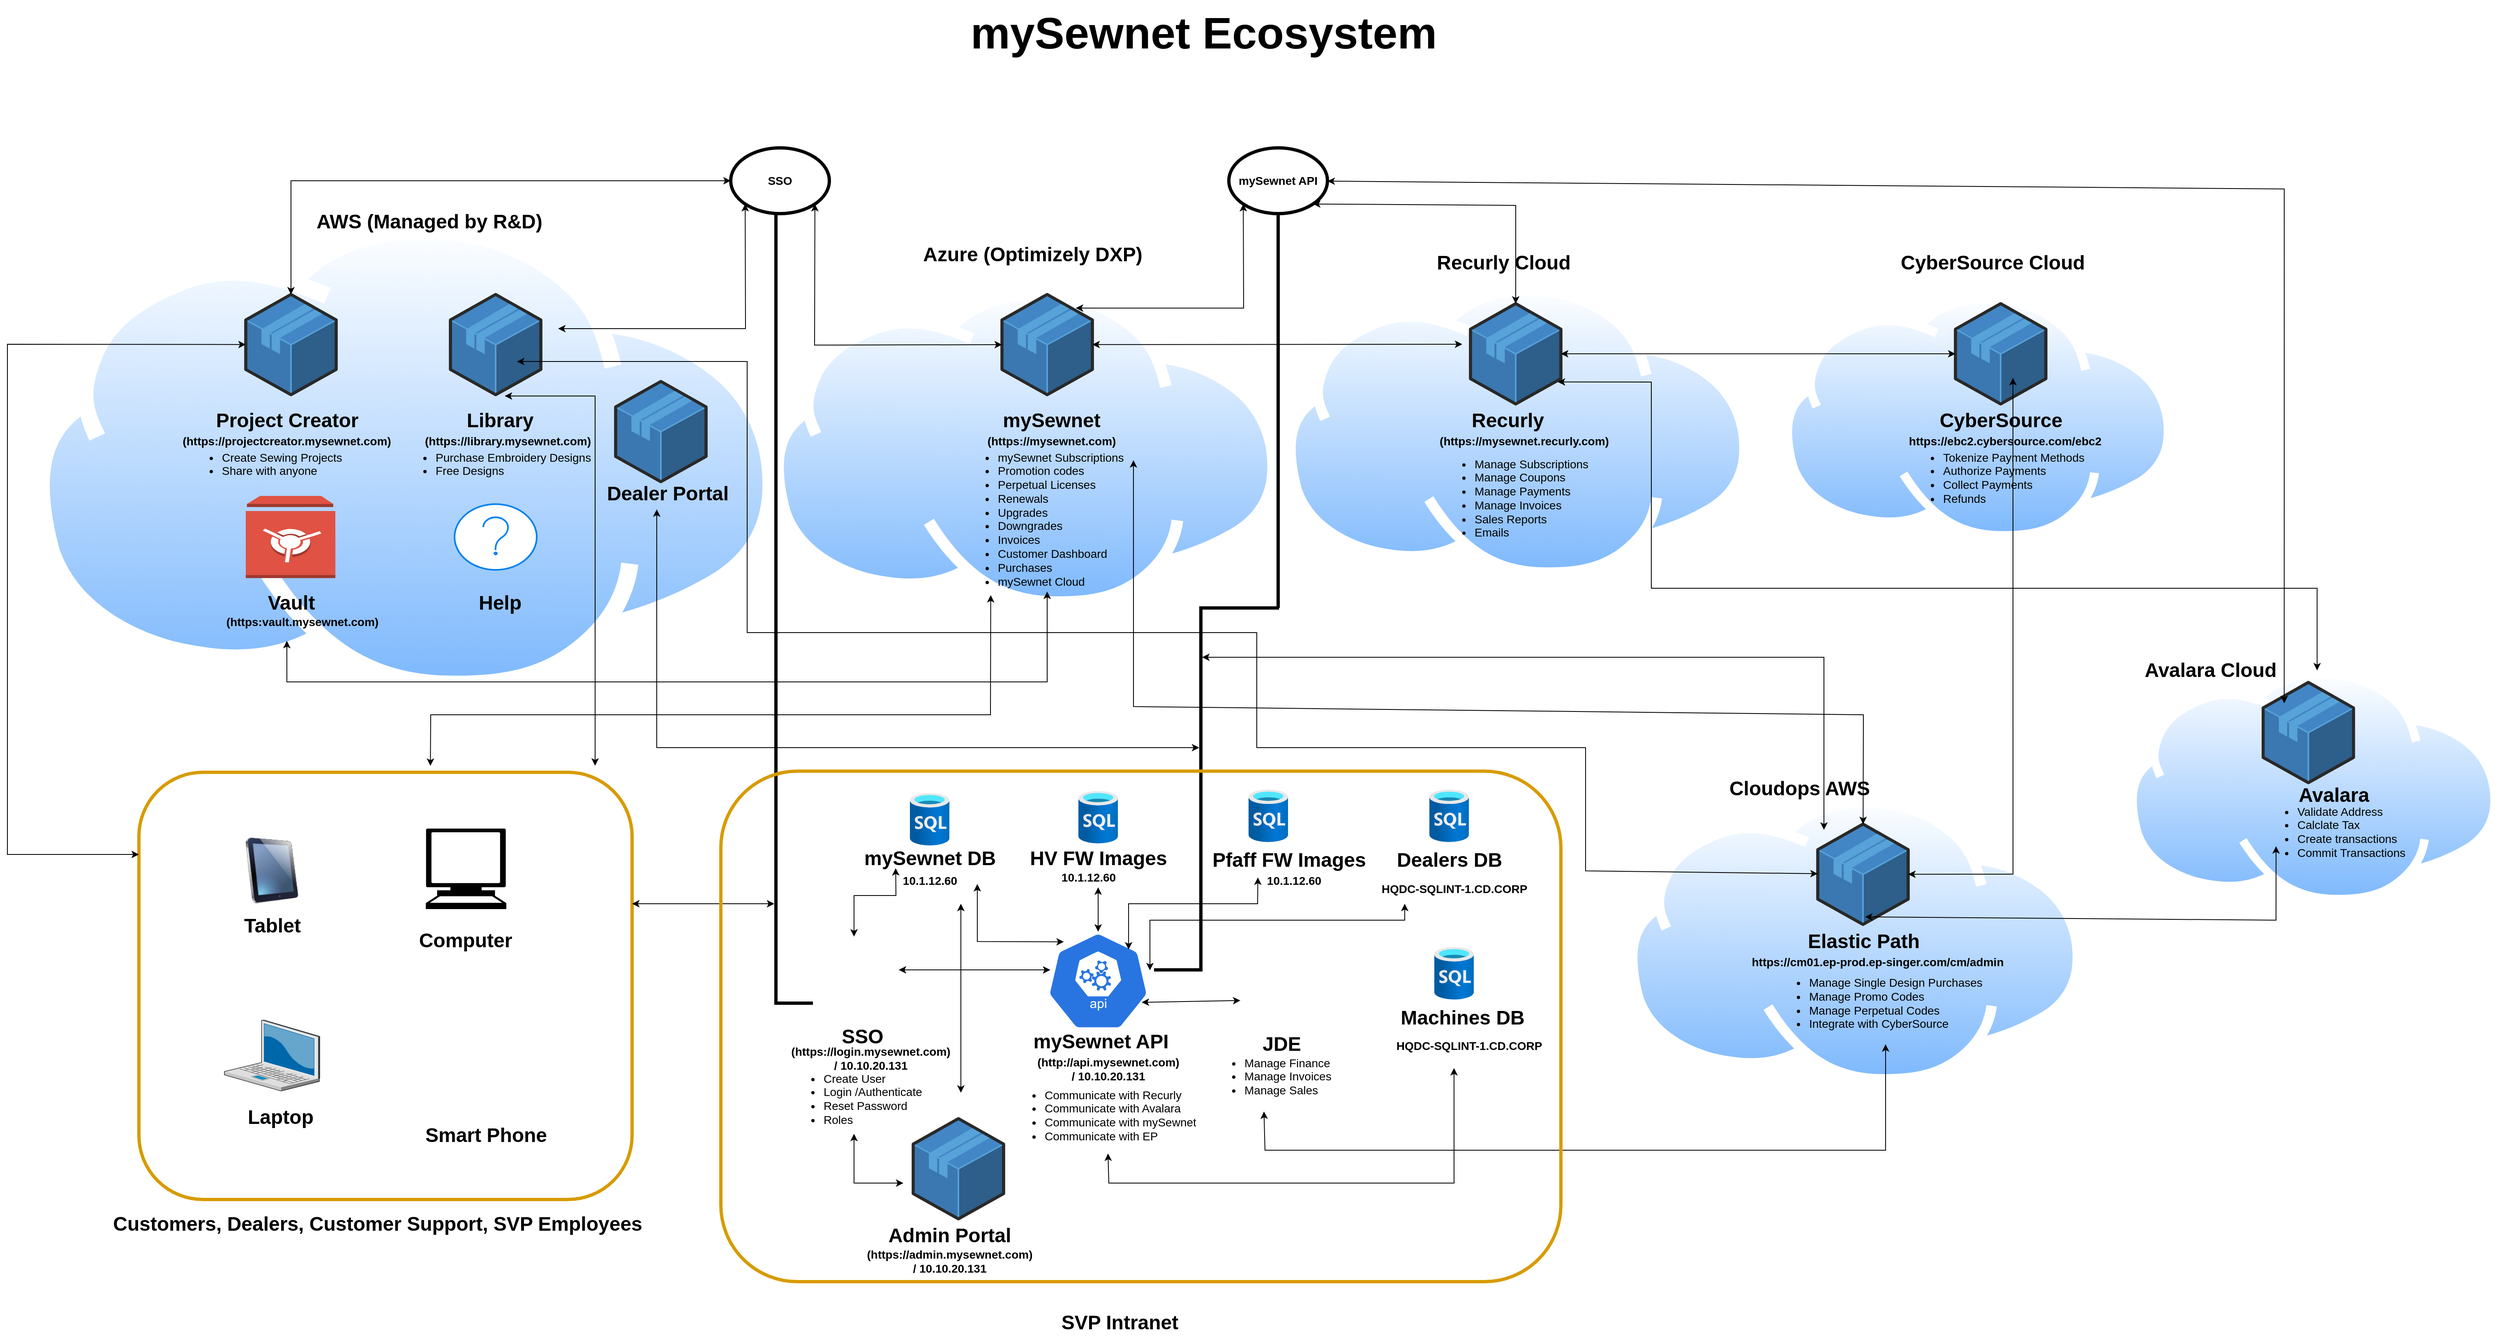 <mxfile version="20.5.1" type="github">
  <diagram id="wgHW7e4EUa4GgYDRs7Ng" name="Page-1">
    <mxGraphModel dx="4346" dy="3649" grid="1" gridSize="10" guides="1" tooltips="1" connect="1" arrows="1" fold="1" page="1" pageScale="1" pageWidth="700" pageHeight="1000" math="0" shadow="0">
      <root>
        <mxCell id="0" />
        <mxCell id="1" parent="0" />
        <mxCell id="mvNzvA__HQaBql2vhhs9-19" value="" style="aspect=fixed;perimeter=ellipsePerimeter;html=1;align=center;shadow=0;dashed=0;spacingTop=3;image;image=img/lib/active_directory/internet_cloud.svg;fontSize=14;" parent="1" vertex="1">
          <mxGeometry x="-1130" y="-1530" width="910" height="573.3" as="geometry" />
        </mxCell>
        <mxCell id="mvNzvA__HQaBql2vhhs9-1" value="" style="verticalLabelPosition=bottom;html=1;verticalAlign=top;strokeWidth=1;align=center;outlineConnect=0;dashed=0;outlineConnect=0;shape=mxgraph.aws3d.application;fillColor=#4286c5;strokeColor=#57A2D8;aspect=fixed;" parent="1" vertex="1">
          <mxGeometry x="-870" y="-1441.61" width="110" height="122.06" as="geometry" />
        </mxCell>
        <mxCell id="mvNzvA__HQaBql2vhhs9-3" value="" style="verticalLabelPosition=bottom;html=1;verticalAlign=top;strokeWidth=1;align=center;outlineConnect=0;dashed=0;outlineConnect=0;shape=mxgraph.aws3d.application;fillColor=#4286c5;strokeColor=#57A2D8;aspect=fixed;" parent="1" vertex="1">
          <mxGeometry x="-621" y="-1441.61" width="110" height="122.06" as="geometry" />
        </mxCell>
        <mxCell id="mvNzvA__HQaBql2vhhs9-5" value="Project Creator" style="text;strokeColor=none;fillColor=none;html=1;fontSize=24;fontStyle=1;verticalAlign=middle;align=center;" parent="1" vertex="1">
          <mxGeometry x="-870" y="-1308.35" width="100" height="40" as="geometry" />
        </mxCell>
        <mxCell id="mvNzvA__HQaBql2vhhs9-6" value="Library" style="text;strokeColor=none;fillColor=none;html=1;fontSize=24;fontStyle=1;verticalAlign=middle;align=center;" parent="1" vertex="1">
          <mxGeometry x="-611" y="-1308.35" width="100" height="40" as="geometry" />
        </mxCell>
        <mxCell id="mvNzvA__HQaBql2vhhs9-8" value="&lt;ul&gt;&lt;li&gt;Create Sewing Projects&lt;/li&gt;&lt;li&gt;Share with anyone&lt;/li&gt;&lt;/ul&gt;" style="text;strokeColor=none;fillColor=none;html=1;whiteSpace=wrap;verticalAlign=middle;overflow=hidden;fontSize=14;" parent="1" vertex="1">
          <mxGeometry x="-941" y="-1268.35" width="190" height="50" as="geometry" />
        </mxCell>
        <mxCell id="mvNzvA__HQaBql2vhhs9-10" value="&lt;ul&gt;&lt;li&gt;Purchase Embroidery Designs&lt;/li&gt;&lt;li&gt;Free Designs&lt;/li&gt;&lt;/ul&gt;" style="text;strokeColor=none;fillColor=none;html=1;whiteSpace=wrap;verticalAlign=middle;overflow=hidden;fontSize=14;" parent="1" vertex="1">
          <mxGeometry x="-681" y="-1268.35" width="240" height="50" as="geometry" />
        </mxCell>
        <mxCell id="mvNzvA__HQaBql2vhhs9-11" value="" style="outlineConnect=0;dashed=0;verticalLabelPosition=bottom;verticalAlign=top;align=center;html=1;shape=mxgraph.aws3.vault;fillColor=#E05243;gradientColor=none;fontSize=14;" parent="1" vertex="1">
          <mxGeometry x="-870" y="-1196.35" width="109" height="100" as="geometry" />
        </mxCell>
        <mxCell id="mvNzvA__HQaBql2vhhs9-12" value="Vault" style="text;strokeColor=none;fillColor=none;html=1;fontSize=24;fontStyle=1;verticalAlign=middle;align=center;" parent="1" vertex="1">
          <mxGeometry x="-865" y="-1086.35" width="100" height="40" as="geometry" />
        </mxCell>
        <mxCell id="mvNzvA__HQaBql2vhhs9-13" value="" style="html=1;verticalLabelPosition=bottom;align=center;labelBackgroundColor=#ffffff;verticalAlign=top;strokeWidth=2;strokeColor=#0080F0;shadow=0;dashed=0;shape=mxgraph.ios7.icons.help;fontSize=14;" parent="1" vertex="1">
          <mxGeometry x="-616" y="-1186.35" width="100" height="80" as="geometry" />
        </mxCell>
        <mxCell id="mvNzvA__HQaBql2vhhs9-14" value="Help" style="text;strokeColor=none;fillColor=none;html=1;fontSize=24;fontStyle=1;verticalAlign=middle;align=center;" parent="1" vertex="1">
          <mxGeometry x="-611" y="-1086.35" width="100" height="40" as="geometry" />
        </mxCell>
        <mxCell id="mvNzvA__HQaBql2vhhs9-15" value="(https://projectcreator.mysewnet.com)" style="text;html=1;strokeColor=none;fillColor=none;align=center;verticalAlign=middle;whiteSpace=wrap;rounded=0;fontSize=14;fontStyle=1" parent="1" vertex="1">
          <mxGeometry x="-940" y="-1278.35" width="240" height="30" as="geometry" />
        </mxCell>
        <mxCell id="mvNzvA__HQaBql2vhhs9-17" value="(https://library.mysewnet.com)" style="text;html=1;strokeColor=none;fillColor=none;align=center;verticalAlign=middle;whiteSpace=wrap;rounded=0;fontSize=14;fontStyle=1" parent="1" vertex="1">
          <mxGeometry x="-671" y="-1278.35" width="240" height="30" as="geometry" />
        </mxCell>
        <mxCell id="mvNzvA__HQaBql2vhhs9-18" value="(https:vault.mysewnet.com)" style="text;html=1;strokeColor=none;fillColor=none;align=center;verticalAlign=middle;whiteSpace=wrap;rounded=0;fontSize=14;fontStyle=1" parent="1" vertex="1">
          <mxGeometry x="-921" y="-1058.35" width="240" height="30" as="geometry" />
        </mxCell>
        <mxCell id="mvNzvA__HQaBql2vhhs9-25" value="" style="aspect=fixed;perimeter=ellipsePerimeter;html=1;align=center;shadow=0;dashed=0;spacingTop=3;image;image=img/lib/active_directory/internet_cloud.svg;fontSize=14;" parent="1" vertex="1">
          <mxGeometry x="-230" y="-1448.95" width="617.38" height="388.95" as="geometry" />
        </mxCell>
        <mxCell id="mvNzvA__HQaBql2vhhs9-20" value="" style="verticalLabelPosition=bottom;html=1;verticalAlign=top;strokeWidth=1;align=center;outlineConnect=0;dashed=0;outlineConnect=0;shape=mxgraph.aws3d.application;fillColor=#4286c5;strokeColor=#57A2D8;aspect=fixed;" parent="1" vertex="1">
          <mxGeometry x="50" y="-1441.61" width="110" height="122.06" as="geometry" />
        </mxCell>
        <mxCell id="mvNzvA__HQaBql2vhhs9-21" value="mySewnet" style="text;strokeColor=none;fillColor=none;html=1;fontSize=24;fontStyle=1;verticalAlign=middle;align=center;" parent="1" vertex="1">
          <mxGeometry x="60" y="-1308.35" width="100" height="40" as="geometry" />
        </mxCell>
        <mxCell id="mvNzvA__HQaBql2vhhs9-23" value="(https://mysewnet.com)" style="text;html=1;align=center;verticalAlign=middle;resizable=0;points=[];autosize=1;strokeColor=none;fillColor=none;fontSize=14;fontStyle=1" parent="1" vertex="1">
          <mxGeometry x="20" y="-1278.35" width="180" height="30" as="geometry" />
        </mxCell>
        <mxCell id="mvNzvA__HQaBql2vhhs9-24" value="&lt;ul&gt;&lt;li&gt;mySewnet Subscriptions&lt;/li&gt;&lt;li&gt;Promotion codes&lt;/li&gt;&lt;li&gt;Perpetual Licenses&lt;/li&gt;&lt;li&gt;Renewals&lt;/li&gt;&lt;li&gt;Upgrades&lt;/li&gt;&lt;li&gt;Downgrades&lt;/li&gt;&lt;li&gt;Invoices&lt;/li&gt;&lt;li&gt;Customer Dashboard&lt;/li&gt;&lt;li&gt;Purchases&lt;/li&gt;&lt;li&gt;mySewnet Cloud&lt;/li&gt;&lt;/ul&gt;" style="text;strokeColor=none;fillColor=none;html=1;whiteSpace=wrap;verticalAlign=middle;overflow=hidden;fontSize=14;" parent="1" vertex="1">
          <mxGeometry x="2.5" y="-1268.35" width="205" height="188.35" as="geometry" />
        </mxCell>
        <mxCell id="mvNzvA__HQaBql2vhhs9-30" value="" style="aspect=fixed;perimeter=ellipsePerimeter;html=1;align=center;shadow=0;dashed=0;spacingTop=3;image;image=img/lib/active_directory/internet_cloud.svg;fontSize=14;" parent="1" vertex="1">
          <mxGeometry x="394" y="-1453.11" width="566.28" height="356.76" as="geometry" />
        </mxCell>
        <mxCell id="mvNzvA__HQaBql2vhhs9-26" value="" style="verticalLabelPosition=bottom;html=1;verticalAlign=top;strokeWidth=1;align=center;outlineConnect=0;dashed=0;outlineConnect=0;shape=mxgraph.aws3d.application;fillColor=#4286c5;strokeColor=#57A2D8;aspect=fixed;" parent="1" vertex="1">
          <mxGeometry x="620" y="-1430.41" width="110" height="122.06" as="geometry" />
        </mxCell>
        <mxCell id="mvNzvA__HQaBql2vhhs9-27" value="Recurly" style="text;strokeColor=none;fillColor=none;html=1;fontSize=24;fontStyle=1;verticalAlign=middle;align=center;" parent="1" vertex="1">
          <mxGeometry x="615" y="-1308.35" width="100" height="40" as="geometry" />
        </mxCell>
        <mxCell id="mvNzvA__HQaBql2vhhs9-28" value="(https://mysewnet.recurly.com)" style="text;html=1;align=center;verticalAlign=middle;resizable=0;points=[];autosize=1;strokeColor=none;fillColor=none;fontSize=14;fontStyle=1" parent="1" vertex="1">
          <mxGeometry x="570" y="-1278.35" width="230" height="30" as="geometry" />
        </mxCell>
        <mxCell id="mvNzvA__HQaBql2vhhs9-29" value="&lt;ul&gt;&lt;li&gt;Manage Subscriptions&lt;/li&gt;&lt;li&gt;Manage Coupons&lt;/li&gt;&lt;li&gt;Manage Payments&lt;/li&gt;&lt;li&gt;Manage Invoices&lt;/li&gt;&lt;li&gt;Sales Reports&lt;/li&gt;&lt;li&gt;Emails&lt;/li&gt;&lt;li&gt;&lt;br&gt;&lt;/li&gt;&lt;/ul&gt;" style="text;strokeColor=none;fillColor=none;html=1;whiteSpace=wrap;verticalAlign=middle;overflow=hidden;fontSize=14;" parent="1" vertex="1">
          <mxGeometry x="582.5" y="-1260" width="185" height="120" as="geometry" />
        </mxCell>
        <mxCell id="mvNzvA__HQaBql2vhhs9-36" value="" style="aspect=fixed;perimeter=ellipsePerimeter;html=1;align=center;shadow=0;dashed=0;spacingTop=3;image;image=img/lib/active_directory/internet_cloud.svg;fontSize=14;" parent="1" vertex="1">
          <mxGeometry x="1000" y="-1441.61" width="474.52" height="298.95" as="geometry" />
        </mxCell>
        <mxCell id="mvNzvA__HQaBql2vhhs9-32" value="" style="verticalLabelPosition=bottom;html=1;verticalAlign=top;strokeWidth=1;align=center;outlineConnect=0;dashed=0;outlineConnect=0;shape=mxgraph.aws3d.application;fillColor=#4286c5;strokeColor=#57A2D8;aspect=fixed;" parent="1" vertex="1">
          <mxGeometry x="1210" y="-1430.41" width="110" height="122.06" as="geometry" />
        </mxCell>
        <mxCell id="mvNzvA__HQaBql2vhhs9-33" value="CyberSource" style="text;strokeColor=none;fillColor=none;html=1;fontSize=24;fontStyle=1;verticalAlign=middle;align=center;" parent="1" vertex="1">
          <mxGeometry x="1215" y="-1308.35" width="100" height="40" as="geometry" />
        </mxCell>
        <mxCell id="mvNzvA__HQaBql2vhhs9-34" value="https://ebc2.cybersource.com/ebc2" style="text;html=1;align=center;verticalAlign=middle;resizable=0;points=[];autosize=1;strokeColor=none;fillColor=none;fontSize=14;fontStyle=1" parent="1" vertex="1">
          <mxGeometry x="1140" y="-1278.35" width="260" height="30" as="geometry" />
        </mxCell>
        <mxCell id="mvNzvA__HQaBql2vhhs9-35" value="&lt;ul&gt;&lt;li&gt;Tokenize Payment Methods&lt;/li&gt;&lt;li&gt;Authorize Payments&lt;/li&gt;&lt;li&gt;Collect Payments&lt;/li&gt;&lt;li&gt;Refunds&lt;/li&gt;&lt;li&gt;&lt;br&gt;&lt;/li&gt;&lt;/ul&gt;" style="text;strokeColor=none;fillColor=none;html=1;whiteSpace=wrap;verticalAlign=middle;overflow=hidden;fontSize=14;" parent="1" vertex="1">
          <mxGeometry x="1152.5" y="-1268.35" width="225" height="90" as="geometry" />
        </mxCell>
        <mxCell id="mvNzvA__HQaBql2vhhs9-37" value="AWS (Managed by R&amp;amp;D)" style="text;strokeColor=none;fillColor=none;html=1;fontSize=24;fontStyle=1;verticalAlign=middle;align=center;" parent="1" vertex="1">
          <mxGeometry x="-798" y="-1550" width="301" height="40" as="geometry" />
        </mxCell>
        <mxCell id="mvNzvA__HQaBql2vhhs9-38" value="Azure (Optimizely DXP)" style="text;strokeColor=none;fillColor=none;html=1;fontSize=24;fontStyle=1;verticalAlign=middle;align=center;" parent="1" vertex="1">
          <mxGeometry x="-58" y="-1510" width="290" height="40" as="geometry" />
        </mxCell>
        <mxCell id="mvNzvA__HQaBql2vhhs9-39" value="Recurly Cloud" style="text;strokeColor=none;fillColor=none;html=1;fontSize=24;fontStyle=1;verticalAlign=middle;align=center;" parent="1" vertex="1">
          <mxGeometry x="570" y="-1500" width="180" height="40" as="geometry" />
        </mxCell>
        <mxCell id="mvNzvA__HQaBql2vhhs9-40" value="CyberSource Cloud" style="text;strokeColor=none;fillColor=none;html=1;fontSize=24;fontStyle=1;verticalAlign=middle;align=center;" parent="1" vertex="1">
          <mxGeometry x="1135" y="-1500" width="240" height="40" as="geometry" />
        </mxCell>
        <mxCell id="mvNzvA__HQaBql2vhhs9-45" value="" style="aspect=fixed;perimeter=ellipsePerimeter;html=1;align=center;shadow=0;dashed=0;spacingTop=3;image;image=img/lib/active_directory/internet_cloud.svg;fontSize=14;" parent="1" vertex="1">
          <mxGeometry x="810" y="-829.85" width="555.56" height="350" as="geometry" />
        </mxCell>
        <mxCell id="mvNzvA__HQaBql2vhhs9-41" value="" style="verticalLabelPosition=bottom;html=1;verticalAlign=top;strokeWidth=1;align=center;outlineConnect=0;dashed=0;outlineConnect=0;shape=mxgraph.aws3d.application;fillColor=#4286c5;strokeColor=#57A2D8;aspect=fixed;" parent="1" vertex="1">
          <mxGeometry x="1042.5" y="-796.91" width="110" height="122.06" as="geometry" />
        </mxCell>
        <mxCell id="mvNzvA__HQaBql2vhhs9-42" value="Elastic Path" style="text;strokeColor=none;fillColor=none;html=1;fontSize=24;fontStyle=1;verticalAlign=middle;align=center;" parent="1" vertex="1">
          <mxGeometry x="1020" y="-672.79" width="155" height="37.94" as="geometry" />
        </mxCell>
        <mxCell id="mvNzvA__HQaBql2vhhs9-43" value="https://cm01.ep-prod.ep-singer.com/cm/admin" style="text;html=1;align=center;verticalAlign=middle;resizable=0;points=[];autosize=1;strokeColor=none;fillColor=none;fontSize=14;fontStyle=1" parent="1" vertex="1">
          <mxGeometry x="950" y="-644.5" width="330" height="30" as="geometry" />
        </mxCell>
        <mxCell id="mvNzvA__HQaBql2vhhs9-44" value="&lt;ul&gt;&lt;li&gt;Manage Single Design Purchases&lt;/li&gt;&lt;li&gt;Manage Promo Codes&lt;/li&gt;&lt;li&gt;Manage Perpetual Codes&lt;/li&gt;&lt;li&gt;Integrate with CyberSource&lt;/li&gt;&lt;/ul&gt;" style="text;strokeColor=none;fillColor=none;html=1;whiteSpace=wrap;verticalAlign=middle;overflow=hidden;fontSize=14;" parent="1" vertex="1">
          <mxGeometry x="990" y="-629.0" width="270" height="100" as="geometry" />
        </mxCell>
        <mxCell id="mvNzvA__HQaBql2vhhs9-46" value="Cloudops AWS" style="text;strokeColor=none;fillColor=none;html=1;fontSize=24;fontStyle=1;verticalAlign=middle;align=center;" parent="1" vertex="1">
          <mxGeometry x="900" y="-860.0" width="240" height="40" as="geometry" />
        </mxCell>
        <mxCell id="mvNzvA__HQaBql2vhhs9-47" value="" style="aspect=fixed;html=1;points=[];align=center;image;fontSize=12;image=img/lib/azure2/databases/SQL_Database.svg;" parent="1" vertex="1">
          <mxGeometry x="143" y="-837.35" width="48" height="64" as="geometry" />
        </mxCell>
        <mxCell id="mvNzvA__HQaBql2vhhs9-48" value="mySewnet DB" style="text;strokeColor=none;fillColor=none;html=1;fontSize=24;fontStyle=1;verticalAlign=middle;align=center;" parent="1" vertex="1">
          <mxGeometry x="-128" y="-775" width="180" height="40" as="geometry" />
        </mxCell>
        <mxCell id="mvNzvA__HQaBql2vhhs9-49" value="&lt;b&gt;10.1.12.60&lt;/b&gt;" style="text;html=1;align=center;verticalAlign=middle;resizable=0;points=[];autosize=1;strokeColor=none;fillColor=none;fontSize=14;" parent="1" vertex="1">
          <mxGeometry x="-83" y="-743" width="90" height="30" as="geometry" />
        </mxCell>
        <mxCell id="mvNzvA__HQaBql2vhhs9-50" value="" style="aspect=fixed;html=1;points=[];align=center;image;fontSize=12;image=img/lib/azure2/databases/SQL_Database.svg;" parent="1" vertex="1">
          <mxGeometry x="350" y="-839" width="48" height="64" as="geometry" />
        </mxCell>
        <mxCell id="mvNzvA__HQaBql2vhhs9-51" value="" style="aspect=fixed;html=1;points=[];align=center;image;fontSize=12;image=img/lib/azure2/databases/SQL_Database.svg;" parent="1" vertex="1">
          <mxGeometry x="570" y="-839" width="48" height="64" as="geometry" />
        </mxCell>
        <mxCell id="mvNzvA__HQaBql2vhhs9-52" value="Pfaff FW Images" style="text;strokeColor=none;fillColor=none;html=1;fontSize=24;fontStyle=1;verticalAlign=middle;align=center;" parent="1" vertex="1">
          <mxGeometry x="309" y="-773" width="180" height="40" as="geometry" />
        </mxCell>
        <mxCell id="mvNzvA__HQaBql2vhhs9-53" value="HV FW Images" style="text;strokeColor=none;fillColor=none;html=1;fontSize=24;fontStyle=1;verticalAlign=middle;align=center;" parent="1" vertex="1">
          <mxGeometry x="77" y="-775" width="180" height="40" as="geometry" />
        </mxCell>
        <mxCell id="mvNzvA__HQaBql2vhhs9-55" value="&lt;b&gt;10.1.12.60&lt;/b&gt;" style="text;html=1;align=center;verticalAlign=middle;resizable=0;points=[];autosize=1;strokeColor=none;fillColor=none;fontSize=14;" parent="1" vertex="1">
          <mxGeometry x="360" y="-743" width="90" height="30" as="geometry" />
        </mxCell>
        <mxCell id="mvNzvA__HQaBql2vhhs9-56" value="&lt;b&gt;10.1.12.60&lt;/b&gt;" style="text;html=1;align=center;verticalAlign=middle;resizable=0;points=[];autosize=1;strokeColor=none;fillColor=none;fontSize=14;" parent="1" vertex="1">
          <mxGeometry x="110" y="-747.35" width="90" height="30" as="geometry" />
        </mxCell>
        <mxCell id="mvNzvA__HQaBql2vhhs9-57" value="" style="image;html=1;image=img/lib/clip_art/computers/iPad_128x128.png;fontSize=14;" parent="1" vertex="1">
          <mxGeometry x="-878" y="-780.5" width="80" height="80" as="geometry" />
        </mxCell>
        <mxCell id="mvNzvA__HQaBql2vhhs9-58" value="" style="shape=mxgraph.signs.tech.computer;html=1;pointerEvents=1;fillColor=#000000;strokeColor=none;verticalLabelPosition=bottom;verticalAlign=top;align=center;fontSize=14;" parent="1" vertex="1">
          <mxGeometry x="-651" y="-791.5" width="98" height="98" as="geometry" />
        </mxCell>
        <mxCell id="mvNzvA__HQaBql2vhhs9-60" value="" style="shape=image;html=1;verticalAlign=top;verticalLabelPosition=bottom;labelBackgroundColor=#ffffff;imageAspect=0;aspect=fixed;image=https://cdn4.iconfinder.com/data/icons/essential-app-1/16/mobile-phone-smart-screen-128.png;fontSize=14;" parent="1" vertex="1">
          <mxGeometry x="-656" y="-588.5" width="128" height="128" as="geometry" />
        </mxCell>
        <mxCell id="mvNzvA__HQaBql2vhhs9-61" value="" style="verticalLabelPosition=bottom;sketch=0;aspect=fixed;html=1;verticalAlign=top;strokeColor=none;align=center;outlineConnect=0;shape=mxgraph.citrix.laptop_2;fontSize=14;" parent="1" vertex="1">
          <mxGeometry x="-896" y="-558.5" width="116" height="86.5" as="geometry" />
        </mxCell>
        <mxCell id="mvNzvA__HQaBql2vhhs9-62" value="Tablet" style="text;strokeColor=none;fillColor=none;html=1;fontSize=24;fontStyle=1;verticalAlign=middle;align=center;" parent="1" vertex="1">
          <mxGeometry x="-888" y="-693.5" width="100" height="40" as="geometry" />
        </mxCell>
        <mxCell id="mvNzvA__HQaBql2vhhs9-63" value="Computer" style="text;strokeColor=none;fillColor=none;html=1;fontSize=24;fontStyle=1;verticalAlign=middle;align=center;" parent="1" vertex="1">
          <mxGeometry x="-666" y="-674.85" width="125" height="40" as="geometry" />
        </mxCell>
        <mxCell id="mvNzvA__HQaBql2vhhs9-65" value="Laptop" style="text;strokeColor=none;fillColor=none;html=1;fontSize=24;fontStyle=1;verticalAlign=middle;align=center;" parent="1" vertex="1">
          <mxGeometry x="-878" y="-460.5" width="100" height="40" as="geometry" />
        </mxCell>
        <mxCell id="mvNzvA__HQaBql2vhhs9-66" value="Smart Phone" style="text;strokeColor=none;fillColor=none;html=1;fontSize=24;fontStyle=1;verticalAlign=middle;align=center;" parent="1" vertex="1">
          <mxGeometry x="-666" y="-438.5" width="176" height="40" as="geometry" />
        </mxCell>
        <mxCell id="mvNzvA__HQaBql2vhhs9-67" value="" style="aspect=fixed;html=1;points=[];align=center;image;fontSize=12;image=img/lib/azure2/databases/SQL_Database.svg;" parent="1" vertex="1">
          <mxGeometry x="-62" y="-834.85" width="48" height="64" as="geometry" />
        </mxCell>
        <mxCell id="mvNzvA__HQaBql2vhhs9-68" value="" style="aspect=fixed;html=1;points=[];align=center;image;fontSize=12;image=img/lib/azure2/databases/SQL_Database.svg;" parent="1" vertex="1">
          <mxGeometry x="576" y="-647.35" width="48" height="64" as="geometry" />
        </mxCell>
        <mxCell id="mvNzvA__HQaBql2vhhs9-69" value="Dealers DB" style="text;strokeColor=none;fillColor=none;html=1;fontSize=24;fontStyle=1;verticalAlign=middle;align=center;" parent="1" vertex="1">
          <mxGeometry x="517.75" y="-773" width="152.5" height="40" as="geometry" />
        </mxCell>
        <mxCell id="mvNzvA__HQaBql2vhhs9-70" value="Machines DB" style="text;strokeColor=none;fillColor=none;html=1;fontSize=24;fontStyle=1;verticalAlign=middle;align=center;" parent="1" vertex="1">
          <mxGeometry x="517.75" y="-581" width="185" height="40" as="geometry" />
        </mxCell>
        <mxCell id="mvNzvA__HQaBql2vhhs9-71" value="HQDC-SQLINT-1.CD.CORP" style="text;html=1;align=center;verticalAlign=middle;resizable=0;points=[];autosize=1;strokeColor=none;fillColor=none;fontSize=14;fontStyle=1" parent="1" vertex="1">
          <mxGeometry x="500" y="-733" width="200" height="30" as="geometry" />
        </mxCell>
        <mxCell id="mvNzvA__HQaBql2vhhs9-72" value="HQDC-SQLINT-1.CD.CORP" style="text;html=1;align=center;verticalAlign=middle;resizable=0;points=[];autosize=1;strokeColor=none;fillColor=none;fontSize=14;fontStyle=1" parent="1" vertex="1">
          <mxGeometry x="517.75" y="-542.35" width="200" height="30" as="geometry" />
        </mxCell>
        <mxCell id="mvNzvA__HQaBql2vhhs9-73" value="" style="shape=image;html=1;verticalAlign=top;verticalLabelPosition=bottom;labelBackgroundColor=#ffffff;imageAspect=0;aspect=fixed;image=https://cdn1.iconfinder.com/data/icons/icons-for-a-site-1/64/advantage_wallet-128.png;fontSize=14;" parent="1" vertex="1">
          <mxGeometry x="322" y="-665.35" width="128" height="128" as="geometry" />
        </mxCell>
        <mxCell id="mvNzvA__HQaBql2vhhs9-74" value="JDE" style="text;strokeColor=none;fillColor=none;html=1;fontSize=24;fontStyle=1;verticalAlign=middle;align=center;" parent="1" vertex="1">
          <mxGeometry x="340.38" y="-549" width="100" height="40" as="geometry" />
        </mxCell>
        <mxCell id="mvNzvA__HQaBql2vhhs9-75" value="&lt;ul&gt;&lt;li&gt;Manage Finance&lt;/li&gt;&lt;li&gt;Manage Invoices&lt;/li&gt;&lt;li&gt;Manage Sales&lt;/li&gt;&lt;/ul&gt;" style="text;strokeColor=none;fillColor=none;html=1;whiteSpace=wrap;verticalAlign=middle;overflow=hidden;fontSize=14;" parent="1" vertex="1">
          <mxGeometry x="303" y="-531" width="166" height="80" as="geometry" />
        </mxCell>
        <mxCell id="mvNzvA__HQaBql2vhhs9-76" value="" style="shape=image;html=1;verticalAlign=top;verticalLabelPosition=bottom;labelBackgroundColor=#ffffff;imageAspect=0;aspect=fixed;image=https://cdn1.iconfinder.com/data/icons/nuvola2/48x48/actions/kgpg_identity.png;fontSize=14;" parent="1" vertex="1">
          <mxGeometry x="-180" y="-657.5" width="103" height="103" as="geometry" />
        </mxCell>
        <mxCell id="mvNzvA__HQaBql2vhhs9-77" value="" style="sketch=0;html=1;dashed=0;whitespace=wrap;fillColor=#2875E2;strokeColor=#ffffff;points=[[0.005,0.63,0],[0.1,0.2,0],[0.9,0.2,0],[0.5,0,0],[0.995,0.63,0],[0.72,0.99,0],[0.5,1,0],[0.28,0.99,0]];verticalLabelPosition=bottom;align=center;verticalAlign=top;shape=mxgraph.kubernetes.icon;prIcon=api;fontSize=14;" parent="1" vertex="1">
          <mxGeometry x="102" y="-666" width="130" height="120" as="geometry" />
        </mxCell>
        <mxCell id="mvNzvA__HQaBql2vhhs9-78" value="mySewnet API" style="text;strokeColor=none;fillColor=none;html=1;fontSize=24;fontStyle=1;verticalAlign=middle;align=center;" parent="1" vertex="1">
          <mxGeometry x="120" y="-552.35" width="100" height="40" as="geometry" />
        </mxCell>
        <mxCell id="mvNzvA__HQaBql2vhhs9-79" value="SSO" style="text;strokeColor=none;fillColor=none;html=1;fontSize=24;fontStyle=1;verticalAlign=middle;align=center;" parent="1" vertex="1">
          <mxGeometry x="-170" y="-558.5" width="100" height="40" as="geometry" />
        </mxCell>
        <mxCell id="mvNzvA__HQaBql2vhhs9-80" value="&lt;ul&gt;&lt;li&gt;Create User&lt;/li&gt;&lt;li&gt;Login /Authenticate&lt;/li&gt;&lt;li&gt;Reset Password&lt;/li&gt;&lt;li&gt;Roles&lt;/li&gt;&lt;/ul&gt;" style="text;strokeColor=none;fillColor=none;html=1;whiteSpace=wrap;verticalAlign=middle;overflow=hidden;fontSize=14;" parent="1" vertex="1">
          <mxGeometry x="-208.75" y="-512.35" width="177.5" height="90" as="geometry" />
        </mxCell>
        <mxCell id="mvNzvA__HQaBql2vhhs9-81" value="&lt;ul&gt;&lt;li&gt;Communicate with Recurly&lt;/li&gt;&lt;li&gt;Communicate with Avalara&lt;/li&gt;&lt;li&gt;Communicate with mySewnet&lt;/li&gt;&lt;li&gt;Communicate with EP&lt;/li&gt;&lt;/ul&gt;" style="text;strokeColor=none;fillColor=none;html=1;whiteSpace=wrap;verticalAlign=middle;overflow=hidden;fontSize=14;" parent="1" vertex="1">
          <mxGeometry x="60" y="-492.35" width="238" height="96.35" as="geometry" />
        </mxCell>
        <mxCell id="mvNzvA__HQaBql2vhhs9-85" value="" style="rounded=1;whiteSpace=wrap;html=1;fontSize=14;textOpacity=0;fillColor=none;strokeWidth=4;strokeColor=#d79b00;" parent="1" vertex="1">
          <mxGeometry x="-1000" y="-860" width="600" height="520" as="geometry" />
        </mxCell>
        <mxCell id="mvNzvA__HQaBql2vhhs9-82" value="&lt;b&gt;(http://api.mysewnet.com)&lt;br&gt;/ 10.10.20.131&lt;br&gt;&lt;/b&gt;" style="text;html=1;align=center;verticalAlign=middle;resizable=0;points=[];autosize=1;strokeColor=none;fillColor=none;fontSize=14;" parent="1" vertex="1">
          <mxGeometry x="79" y="-524.5" width="200" height="50" as="geometry" />
        </mxCell>
        <mxCell id="mvNzvA__HQaBql2vhhs9-83" value="(https://login.mysewnet.com)&lt;br&gt;/ 10.10.20.131" style="text;html=1;align=center;verticalAlign=middle;resizable=0;points=[];autosize=1;strokeColor=none;fillColor=none;fontSize=14;fontStyle=1" parent="1" vertex="1">
          <mxGeometry x="-220" y="-537.35" width="220" height="50" as="geometry" />
        </mxCell>
        <mxCell id="mvNzvA__HQaBql2vhhs9-88" value="Customers, Dealers, Customer Support, SVP Employees" style="text;strokeColor=none;fillColor=none;html=1;fontSize=24;fontStyle=1;verticalAlign=middle;align=center;strokeWidth=4;" parent="1" vertex="1">
          <mxGeometry x="-1040" y="-330" width="660" height="40" as="geometry" />
        </mxCell>
        <mxCell id="mvNzvA__HQaBql2vhhs9-89" value="SVP Intranet" style="text;strokeColor=none;fillColor=none;html=1;fontSize=24;fontStyle=1;verticalAlign=middle;align=center;strokeWidth=4;" parent="1" vertex="1">
          <mxGeometry x="79" y="-210" width="227" height="40" as="geometry" />
        </mxCell>
        <mxCell id="mvNzvA__HQaBql2vhhs9-99" value="SSO" style="ellipse;whiteSpace=wrap;html=1;strokeWidth=4;fontSize=14;fillColor=none;fontStyle=1" parent="1" vertex="1">
          <mxGeometry x="-280" y="-1620" width="120" height="80" as="geometry" />
        </mxCell>
        <mxCell id="mvNzvA__HQaBql2vhhs9-100" value="" style="line;strokeWidth=4;direction=south;html=1;perimeter=backbonePerimeter;points=[];outlineConnect=0;fontSize=14;fillColor=none;" parent="1" vertex="1">
          <mxGeometry x="381" y="-1540" width="10" height="480" as="geometry" />
        </mxCell>
        <mxCell id="mvNzvA__HQaBql2vhhs9-101" value="" style="line;strokeWidth=4;direction=south;html=1;perimeter=backbonePerimeter;points=[];outlineConnect=0;fontSize=14;fillColor=none;" parent="1" vertex="1">
          <mxGeometry x="-230" y="-1540" width="10" height="960" as="geometry" />
        </mxCell>
        <mxCell id="mvNzvA__HQaBql2vhhs9-102" value="" style="line;strokeWidth=4;html=1;perimeter=backbonePerimeter;points=[];outlineConnect=0;fontSize=14;fillColor=none;" parent="1" vertex="1">
          <mxGeometry x="-227" y="-654" width="47" height="150" as="geometry" />
        </mxCell>
        <mxCell id="mvNzvA__HQaBql2vhhs9-104" value="mySewnet API" style="ellipse;whiteSpace=wrap;html=1;strokeWidth=4;fontSize=14;fillColor=none;fontStyle=1" parent="1" vertex="1">
          <mxGeometry x="326" y="-1620" width="120" height="80" as="geometry" />
        </mxCell>
        <mxCell id="mvNzvA__HQaBql2vhhs9-105" value="" style="line;strokeWidth=4;html=1;perimeter=backbonePerimeter;points=[];outlineConnect=0;fontSize=14;fillColor=none;" parent="1" vertex="1">
          <mxGeometry x="290" y="-1065" width="97" height="10" as="geometry" />
        </mxCell>
        <mxCell id="mvNzvA__HQaBql2vhhs9-106" value="" style="line;strokeWidth=4;direction=south;html=1;perimeter=backbonePerimeter;points=[];outlineConnect=0;fontSize=14;fillColor=none;" parent="1" vertex="1">
          <mxGeometry x="287" y="-1059" width="10" height="439" as="geometry" />
        </mxCell>
        <mxCell id="mvNzvA__HQaBql2vhhs9-107" value="" style="line;strokeWidth=4;html=1;perimeter=backbonePerimeter;points=[];outlineConnect=0;fontSize=14;fillColor=none;" parent="1" vertex="1">
          <mxGeometry x="235" y="-624.5" width="59" height="10" as="geometry" />
        </mxCell>
        <mxCell id="mvNzvA__HQaBql2vhhs9-110" value="" style="endArrow=classic;startArrow=classic;html=1;rounded=0;fontSize=14;entryX=0;entryY=1;entryDx=0;entryDy=0;" parent="1" target="mvNzvA__HQaBql2vhhs9-99" edge="1">
          <mxGeometry width="50" height="50" relative="1" as="geometry">
            <mxPoint x="-490" y="-1400" as="sourcePoint" />
            <mxPoint x="-380" y="-1510" as="targetPoint" />
            <Array as="points">
              <mxPoint x="-262" y="-1400" />
            </Array>
          </mxGeometry>
        </mxCell>
        <mxCell id="mvNzvA__HQaBql2vhhs9-111" value="" style="endArrow=classic;startArrow=classic;html=1;rounded=0;fontSize=14;entryX=0;entryY=0.5;entryDx=0;entryDy=0;" parent="1" source="mvNzvA__HQaBql2vhhs9-1" target="mvNzvA__HQaBql2vhhs9-99" edge="1">
          <mxGeometry width="50" height="50" relative="1" as="geometry">
            <mxPoint x="-420" y="-1550" as="sourcePoint" />
            <mxPoint x="-370" y="-1600" as="targetPoint" />
            <Array as="points">
              <mxPoint x="-815" y="-1580" />
              <mxPoint x="-500" y="-1580" />
            </Array>
          </mxGeometry>
        </mxCell>
        <mxCell id="mvNzvA__HQaBql2vhhs9-112" value="" style="endArrow=classic;startArrow=classic;html=1;rounded=0;fontSize=14;entryX=0;entryY=1;entryDx=0;entryDy=0;exitX=0.599;exitY=0.023;exitDx=0;exitDy=0;exitPerimeter=0;" parent="1" target="mvNzvA__HQaBql2vhhs9-104" edge="1">
          <mxGeometry width="50" height="50" relative="1" as="geometry">
            <mxPoint x="139.811" y="-1425.004" as="sourcePoint" />
            <mxPoint x="343.574" y="-1536.716" as="targetPoint" />
            <Array as="points">
              <mxPoint x="344" y="-1425" />
            </Array>
          </mxGeometry>
        </mxCell>
        <mxCell id="mvNzvA__HQaBql2vhhs9-113" value="" style="endArrow=classic;startArrow=classic;html=1;rounded=0;fontSize=14;entryX=1;entryY=1;entryDx=0;entryDy=0;" parent="1" source="mvNzvA__HQaBql2vhhs9-26" target="mvNzvA__HQaBql2vhhs9-104" edge="1">
          <mxGeometry width="50" height="50" relative="1" as="geometry">
            <mxPoint x="460" y="-1450" as="sourcePoint" />
            <mxPoint x="510" y="-1500" as="targetPoint" />
            <Array as="points">
              <mxPoint x="675" y="-1550" />
            </Array>
          </mxGeometry>
        </mxCell>
        <mxCell id="mvNzvA__HQaBql2vhhs9-114" value="" style="endArrow=classic;startArrow=classic;html=1;rounded=0;fontSize=14;" parent="1" source="mvNzvA__HQaBql2vhhs9-106" edge="1">
          <mxGeometry width="50" height="50" relative="1" as="geometry">
            <mxPoint x="950" y="-840" as="sourcePoint" />
            <mxPoint x="1050" y="-790" as="targetPoint" />
            <Array as="points">
              <mxPoint x="1050" y="-1000" />
            </Array>
          </mxGeometry>
        </mxCell>
        <mxCell id="mvNzvA__HQaBql2vhhs9-115" value="" style="endArrow=classic;startArrow=classic;html=1;rounded=0;fontSize=14;" parent="1" source="mvNzvA__HQaBql2vhhs9-26" target="mvNzvA__HQaBql2vhhs9-32" edge="1">
          <mxGeometry width="50" height="50" relative="1" as="geometry">
            <mxPoint x="940" y="-1420" as="sourcePoint" />
            <mxPoint x="990" y="-1470" as="targetPoint" />
          </mxGeometry>
        </mxCell>
        <mxCell id="mvNzvA__HQaBql2vhhs9-116" value="" style="endArrow=classic;startArrow=classic;html=1;rounded=0;fontSize=14;entryX=0.636;entryY=0.741;entryDx=0;entryDy=0;entryPerimeter=0;" parent="1" source="mvNzvA__HQaBql2vhhs9-41" target="mvNzvA__HQaBql2vhhs9-32" edge="1">
          <mxGeometry width="50" height="50" relative="1" as="geometry">
            <mxPoint x="1200" y="-1000" as="sourcePoint" />
            <mxPoint x="1250" y="-1050" as="targetPoint" />
            <Array as="points">
              <mxPoint x="1280" y="-736" />
            </Array>
          </mxGeometry>
        </mxCell>
        <mxCell id="mvNzvA__HQaBql2vhhs9-117" value="" style="endArrow=classic;startArrow=classic;html=1;rounded=0;fontSize=14;entryX=1;entryY=1;entryDx=0;entryDy=0;" parent="1" source="mvNzvA__HQaBql2vhhs9-20" target="mvNzvA__HQaBql2vhhs9-99" edge="1">
          <mxGeometry width="50" height="50" relative="1" as="geometry">
            <mxPoint x="-120" y="-1420" as="sourcePoint" />
            <mxPoint x="-70" y="-1470" as="targetPoint" />
            <Array as="points">
              <mxPoint x="-178" y="-1380" />
            </Array>
          </mxGeometry>
        </mxCell>
        <mxCell id="mvNzvA__HQaBql2vhhs9-119" value="" style="endArrow=classic;startArrow=classic;html=1;rounded=0;fontSize=14;entryX=0.041;entryY=-0.01;entryDx=0;entryDy=0;entryPerimeter=0;" parent="1" target="mvNzvA__HQaBql2vhhs9-49" edge="1">
          <mxGeometry width="50" height="50" relative="1" as="geometry">
            <mxPoint x="-130" y="-660" as="sourcePoint" />
            <mxPoint x="-10" y="-710" as="targetPoint" />
            <Array as="points">
              <mxPoint x="-130" y="-710" />
              <mxPoint x="-79" y="-710" />
            </Array>
          </mxGeometry>
        </mxCell>
        <mxCell id="mvNzvA__HQaBql2vhhs9-120" value="" style="endArrow=classic;startArrow=classic;html=1;rounded=0;fontSize=14;" parent="1" source="mvNzvA__HQaBql2vhhs9-77" edge="1">
          <mxGeometry width="50" height="50" relative="1" as="geometry">
            <mxPoint x="167" y="-686.711" as="sourcePoint" />
            <mxPoint x="167" y="-720" as="targetPoint" />
          </mxGeometry>
        </mxCell>
        <mxCell id="mvNzvA__HQaBql2vhhs9-121" value="" style="endArrow=classic;startArrow=classic;html=1;rounded=0;fontSize=14;exitX=0.785;exitY=0.181;exitDx=0;exitDy=0;exitPerimeter=0;entryX=0.015;entryY=0.367;entryDx=0;entryDy=0;entryPerimeter=0;" parent="1" source="mvNzvA__HQaBql2vhhs9-77" target="mvNzvA__HQaBql2vhhs9-55" edge="1">
          <mxGeometry width="50" height="50" relative="1" as="geometry">
            <mxPoint x="230" y="-650" as="sourcePoint" />
            <mxPoint x="280" y="-700" as="targetPoint" />
            <Array as="points">
              <mxPoint x="204" y="-700" />
              <mxPoint x="361" y="-700" />
            </Array>
          </mxGeometry>
        </mxCell>
        <mxCell id="mvNzvA__HQaBql2vhhs9-122" value="" style="endArrow=classic;startArrow=classic;html=1;rounded=0;fontSize=14;" parent="1" edge="1">
          <mxGeometry width="50" height="50" relative="1" as="geometry">
            <mxPoint x="220" y="-580" as="sourcePoint" />
            <mxPoint x="340" y="-582.206" as="targetPoint" />
          </mxGeometry>
        </mxCell>
        <mxCell id="mvNzvA__HQaBql2vhhs9-124" value="" style="endArrow=classic;startArrow=classic;html=1;rounded=0;fontSize=14;entryX=0.037;entryY=0.388;entryDx=0;entryDy=0;entryPerimeter=0;exitX=1.014;exitY=0.369;exitDx=0;exitDy=0;exitPerimeter=0;" parent="1" edge="1" source="mvNzvA__HQaBql2vhhs9-76">
          <mxGeometry width="50" height="50" relative="1" as="geometry">
            <mxPoint x="2" y="-619" as="sourcePoint" />
            <mxPoint x="108.81" y="-619.44" as="targetPoint" />
          </mxGeometry>
        </mxCell>
        <mxCell id="mvNzvA__HQaBql2vhhs9-125" value="" style="endArrow=classic;startArrow=classic;html=1;rounded=0;fontSize=14;" parent="1" edge="1">
          <mxGeometry width="50" height="50" relative="1" as="geometry">
            <mxPoint x="230" y="-619" as="sourcePoint" />
            <mxPoint x="540" y="-700" as="targetPoint" />
            <Array as="points">
              <mxPoint x="230" y="-680" />
              <mxPoint x="540" y="-680" />
            </Array>
          </mxGeometry>
        </mxCell>
        <mxCell id="mvNzvA__HQaBql2vhhs9-129" value="" style="endArrow=classic;startArrow=classic;html=1;rounded=0;fontSize=14;exitX=0.396;exitY=1.049;exitDx=0;exitDy=0;exitPerimeter=0;" parent="1" source="mvNzvA__HQaBql2vhhs9-75" target="mvNzvA__HQaBql2vhhs9-44" edge="1">
          <mxGeometry width="50" height="50" relative="1" as="geometry">
            <mxPoint x="340" y="-420" as="sourcePoint" />
            <mxPoint x="1290" y="-430" as="targetPoint" />
            <Array as="points">
              <mxPoint x="370" y="-400" />
              <mxPoint x="1125" y="-400" />
            </Array>
          </mxGeometry>
        </mxCell>
        <mxCell id="mvNzvA__HQaBql2vhhs9-130" value="" style="endArrow=classic;startArrow=classic;html=1;rounded=0;fontSize=14;entryX=0.165;entryY=1.023;entryDx=0;entryDy=0;entryPerimeter=0;exitX=0.591;exitY=-0.015;exitDx=0;exitDy=0;exitPerimeter=0;" parent="1" source="mvNzvA__HQaBql2vhhs9-85" target="mvNzvA__HQaBql2vhhs9-24" edge="1">
          <mxGeometry width="50" height="50" relative="1" as="geometry">
            <mxPoint x="-450" y="-860" as="sourcePoint" />
            <mxPoint x="-400" y="-910" as="targetPoint" />
            <Array as="points">
              <mxPoint x="-645" y="-930" />
              <mxPoint x="36" y="-930" />
            </Array>
          </mxGeometry>
        </mxCell>
        <mxCell id="mvNzvA__HQaBql2vhhs9-131" value="" style="endArrow=classic;startArrow=classic;html=1;rounded=0;fontSize=14;" parent="1" target="mvNzvA__HQaBql2vhhs9-101" edge="1">
          <mxGeometry width="50" height="50" relative="1" as="geometry">
            <mxPoint x="-400" y="-700" as="sourcePoint" />
            <mxPoint x="-350" y="-750" as="targetPoint" />
          </mxGeometry>
        </mxCell>
        <mxCell id="mvNzvA__HQaBql2vhhs9-134" value="" style="endArrow=classic;startArrow=classic;html=1;rounded=0;fontSize=14;" parent="1" target="mvNzvA__HQaBql2vhhs9-20" edge="1">
          <mxGeometry width="50" height="50" relative="1" as="geometry">
            <mxPoint x="610" y="-1381" as="sourcePoint" />
            <mxPoint x="530" y="-1700" as="targetPoint" />
          </mxGeometry>
        </mxCell>
        <mxCell id="mvNzvA__HQaBql2vhhs9-135" value="" style="endArrow=classic;startArrow=classic;html=1;rounded=0;fontSize=14;exitX=1.012;exitY=0.151;exitDx=0;exitDy=0;exitPerimeter=0;" parent="1" source="mvNzvA__HQaBql2vhhs9-24" target="mvNzvA__HQaBql2vhhs9-41" edge="1">
          <mxGeometry width="50" height="50" relative="1" as="geometry">
            <mxPoint x="670" y="-1000" as="sourcePoint" />
            <mxPoint x="720" y="-1050" as="targetPoint" />
            <Array as="points">
              <mxPoint x="210" y="-940" />
              <mxPoint x="1098" y="-930" />
            </Array>
          </mxGeometry>
        </mxCell>
        <mxCell id="mvNzvA__HQaBql2vhhs9-136" value="" style="endArrow=classic;startArrow=classic;html=1;rounded=0;fontSize=14;entryX=0.5;entryY=1;entryDx=0;entryDy=0;" parent="1" target="mvNzvA__HQaBql2vhhs9-24" edge="1">
          <mxGeometry width="50" height="50" relative="1" as="geometry">
            <mxPoint x="-820" y="-1020" as="sourcePoint" />
            <mxPoint x="-400" y="-980" as="targetPoint" />
            <Array as="points">
              <mxPoint x="-820" y="-970" />
              <mxPoint x="-730" y="-970" />
              <mxPoint x="105" y="-970" />
            </Array>
          </mxGeometry>
        </mxCell>
        <mxCell id="mvNzvA__HQaBql2vhhs9-138" value="mySewnet Ecosystem" style="text;strokeColor=none;fillColor=none;html=1;fontSize=54;fontStyle=1;verticalAlign=middle;align=center;strokeWidth=4;" parent="1" vertex="1">
          <mxGeometry x="-30" y="-1800" width="650" height="80" as="geometry" />
        </mxCell>
        <mxCell id="Xt672BL3gchlRRBdDnMf-1" value="" style="endArrow=classic;startArrow=classic;html=1;rounded=0;exitX=0.736;exitY=0.669;exitDx=0;exitDy=0;exitPerimeter=0;" parent="1" source="mvNzvA__HQaBql2vhhs9-3" target="mvNzvA__HQaBql2vhhs9-41" edge="1">
          <mxGeometry width="50" height="50" relative="1" as="geometry">
            <mxPoint x="-280" y="-1024" as="sourcePoint" />
            <mxPoint x="-230" y="-1074" as="targetPoint" />
            <Array as="points">
              <mxPoint x="-260" y="-1360" />
              <mxPoint x="-260" y="-1030" />
              <mxPoint x="360" y="-1030" />
              <mxPoint x="360" y="-890" />
              <mxPoint x="700" y="-890" />
              <mxPoint x="760" y="-890" />
              <mxPoint x="760" y="-740" />
            </Array>
          </mxGeometry>
        </mxCell>
        <mxCell id="Xt672BL3gchlRRBdDnMf-2" value="" style="endArrow=classic;startArrow=classic;html=1;rounded=0;entryX=0.179;entryY=0.103;entryDx=0;entryDy=0;entryPerimeter=0;" parent="1" target="mvNzvA__HQaBql2vhhs9-77" edge="1">
          <mxGeometry width="50" height="50" relative="1" as="geometry">
            <mxPoint x="20" y="-724" as="sourcePoint" />
            <mxPoint x="185.1" y="-201.96" as="targetPoint" />
            <Array as="points">
              <mxPoint x="20" y="-654" />
            </Array>
          </mxGeometry>
        </mxCell>
        <mxCell id="Xt672BL3gchlRRBdDnMf-3" value="" style="rounded=1;whiteSpace=wrap;html=1;fontSize=14;textOpacity=0;fillColor=none;strokeWidth=4;strokeColor=#d79b00;" parent="1" vertex="1">
          <mxGeometry x="-292" y="-861.35" width="1022" height="621.35" as="geometry" />
        </mxCell>
        <mxCell id="Xt672BL3gchlRRBdDnMf-6" value="" style="aspect=fixed;perimeter=ellipsePerimeter;html=1;align=center;shadow=0;dashed=0;spacingTop=3;image;image=img/lib/active_directory/internet_cloud.svg;fontSize=14;" parent="1" vertex="1">
          <mxGeometry x="1420" y="-984.85" width="451.35" height="284.35" as="geometry" />
        </mxCell>
        <mxCell id="Xt672BL3gchlRRBdDnMf-4" value="" style="verticalLabelPosition=bottom;html=1;verticalAlign=top;strokeWidth=1;align=center;outlineConnect=0;dashed=0;outlineConnect=0;shape=mxgraph.aws3d.application;fillColor=#4286c5;strokeColor=#57A2D8;aspect=fixed;" parent="1" vertex="1">
          <mxGeometry x="1584.32" y="-969.41" width="110" height="122.06" as="geometry" />
        </mxCell>
        <mxCell id="Xt672BL3gchlRRBdDnMf-5" value="Avalara" style="text;strokeColor=none;fillColor=none;html=1;fontSize=24;fontStyle=1;verticalAlign=middle;align=center;" parent="1" vertex="1">
          <mxGeometry x="1620" y="-852.35" width="100" height="40" as="geometry" />
        </mxCell>
        <mxCell id="Xt672BL3gchlRRBdDnMf-7" value="&lt;ul&gt;&lt;li&gt;Validate Address&lt;/li&gt;&lt;li&gt;Calclate Tax&lt;/li&gt;&lt;li&gt;Create transactions&lt;/li&gt;&lt;li&gt;Commit Transactions&lt;/li&gt;&lt;/ul&gt;" style="text;strokeColor=none;fillColor=none;html=1;whiteSpace=wrap;verticalAlign=middle;overflow=hidden;fontSize=14;" parent="1" vertex="1">
          <mxGeometry x="1584.32" y="-837.35" width="225" height="90" as="geometry" />
        </mxCell>
        <mxCell id="Xt672BL3gchlRRBdDnMf-8" value="Avalara Cloud" style="text;strokeColor=none;fillColor=none;html=1;fontSize=24;fontStyle=1;verticalAlign=middle;align=center;" parent="1" vertex="1">
          <mxGeometry x="1400" y="-1004.0" width="240" height="40" as="geometry" />
        </mxCell>
        <mxCell id="Xt672BL3gchlRRBdDnMf-9" value="" style="endArrow=classic;startArrow=classic;html=1;rounded=0;entryX=0.233;entryY=0.208;entryDx=0;entryDy=0;entryPerimeter=0;" parent="1" source="mvNzvA__HQaBql2vhhs9-104" target="Xt672BL3gchlRRBdDnMf-4" edge="1">
          <mxGeometry width="50" height="50" relative="1" as="geometry">
            <mxPoint x="840" y="-1604" as="sourcePoint" />
            <mxPoint x="1850" y="-1580" as="targetPoint" />
            <Array as="points">
              <mxPoint x="1610" y="-1570" />
            </Array>
          </mxGeometry>
        </mxCell>
        <mxCell id="Xt672BL3gchlRRBdDnMf-10" value="" style="endArrow=classic;startArrow=classic;html=1;rounded=0;exitX=0.523;exitY=0.925;exitDx=0;exitDy=0;exitPerimeter=0;entryX=0.07;entryY=0.748;entryDx=0;entryDy=0;entryPerimeter=0;" parent="1" source="mvNzvA__HQaBql2vhhs9-41" target="Xt672BL3gchlRRBdDnMf-7" edge="1">
          <mxGeometry width="50" height="50" relative="1" as="geometry">
            <mxPoint x="1480" y="-874" as="sourcePoint" />
            <mxPoint x="1610" y="-650" as="targetPoint" />
            <Array as="points">
              <mxPoint x="1600" y="-680" />
            </Array>
          </mxGeometry>
        </mxCell>
        <mxCell id="Xt672BL3gchlRRBdDnMf-11" value="" style="endArrow=classic;startArrow=classic;html=1;rounded=0;exitX=0.965;exitY=0.781;exitDx=0;exitDy=0;exitPerimeter=0;" parent="1" source="mvNzvA__HQaBql2vhhs9-26" edge="1">
          <mxGeometry width="50" height="50" relative="1" as="geometry">
            <mxPoint x="960" y="-1054" as="sourcePoint" />
            <mxPoint x="1650" y="-984" as="targetPoint" />
            <Array as="points">
              <mxPoint x="840" y="-1335" />
              <mxPoint x="840" y="-1084" />
              <mxPoint x="1650" y="-1084" />
            </Array>
          </mxGeometry>
        </mxCell>
        <mxCell id="Xt672BL3gchlRRBdDnMf-13" value="" style="endArrow=classic;startArrow=classic;html=1;rounded=0;" parent="1" target="mvNzvA__HQaBql2vhhs9-1" edge="1">
          <mxGeometry width="50" height="50" relative="1" as="geometry">
            <mxPoint x="-1000" y="-760" as="sourcePoint" />
            <mxPoint x="-1160" y="-1440" as="targetPoint" />
            <Array as="points">
              <mxPoint x="-1160" y="-760" />
              <mxPoint x="-1160" y="-1381" />
            </Array>
          </mxGeometry>
        </mxCell>
        <mxCell id="Xt672BL3gchlRRBdDnMf-14" value="" style="endArrow=classic;startArrow=classic;html=1;rounded=0;entryX=0.464;entryY=0.996;entryDx=0;entryDy=0;entryPerimeter=0;" parent="1" edge="1">
          <mxGeometry width="50" height="50" relative="1" as="geometry">
            <mxPoint x="-445" y="-868" as="sourcePoint" />
            <mxPoint x="-554.96" y="-1318.038" as="targetPoint" />
            <Array as="points">
              <mxPoint x="-445" y="-1008" />
              <mxPoint x="-445" y="-1318" />
            </Array>
          </mxGeometry>
        </mxCell>
        <mxCell id="Xt672BL3gchlRRBdDnMf-16" value="" style="endArrow=classic;startArrow=classic;html=1;rounded=0;entryX=0.411;entryY=1.412;entryDx=0;entryDy=0;entryPerimeter=0;exitX=0.5;exitY=1;exitDx=0;exitDy=0;" parent="1" source="mvNzvA__HQaBql2vhhs9-81" target="mvNzvA__HQaBql2vhhs9-72" edge="1">
          <mxGeometry width="50" height="50" relative="1" as="geometry">
            <mxPoint x="190" y="-360" as="sourcePoint" />
            <mxPoint x="640" y="-480" as="targetPoint" />
            <Array as="points">
              <mxPoint x="180" y="-360" />
              <mxPoint x="600" y="-360" />
            </Array>
          </mxGeometry>
        </mxCell>
        <mxCell id="OLIHen-ULxsNO3m3fuwb-1" value="" style="verticalLabelPosition=bottom;html=1;verticalAlign=top;strokeWidth=1;align=center;outlineConnect=0;dashed=0;outlineConnect=0;shape=mxgraph.aws3d.application;fillColor=#4286c5;strokeColor=#57A2D8;aspect=fixed;" vertex="1" parent="1">
          <mxGeometry x="-420" y="-1335.76" width="110" height="122.06" as="geometry" />
        </mxCell>
        <mxCell id="OLIHen-ULxsNO3m3fuwb-2" value="Dealer Portal" style="text;strokeColor=none;fillColor=none;html=1;fontSize=24;fontStyle=1;verticalAlign=middle;align=center;" vertex="1" parent="1">
          <mxGeometry x="-435" y="-1218.35" width="155" height="37.94" as="geometry" />
        </mxCell>
        <mxCell id="OLIHen-ULxsNO3m3fuwb-4" value="" style="endArrow=classic;startArrow=classic;html=1;rounded=0;" edge="1" parent="1" source="mvNzvA__HQaBql2vhhs9-106">
          <mxGeometry width="50" height="50" relative="1" as="geometry">
            <mxPoint x="-370" y="-830" as="sourcePoint" />
            <mxPoint x="-370" y="-1180" as="targetPoint" />
            <Array as="points">
              <mxPoint x="-370" y="-890" />
            </Array>
          </mxGeometry>
        </mxCell>
        <mxCell id="OLIHen-ULxsNO3m3fuwb-5" value="" style="verticalLabelPosition=bottom;html=1;verticalAlign=top;strokeWidth=1;align=center;outlineConnect=0;dashed=0;outlineConnect=0;shape=mxgraph.aws3d.application;fillColor=#4286c5;strokeColor=#57A2D8;aspect=fixed;" vertex="1" parent="1">
          <mxGeometry x="-58" y="-438.5" width="110" height="122.06" as="geometry" />
        </mxCell>
        <mxCell id="OLIHen-ULxsNO3m3fuwb-6" value="Admin Portal" style="text;strokeColor=none;fillColor=none;html=1;fontSize=24;fontStyle=1;verticalAlign=middle;align=center;strokeWidth=4;" vertex="1" parent="1">
          <mxGeometry x="-128" y="-316.44" width="227" height="40" as="geometry" />
        </mxCell>
        <mxCell id="OLIHen-ULxsNO3m3fuwb-7" value="&lt;b&gt;(https://admin.mysewnet.com)&lt;br&gt;/ 10.10.20.131&lt;br&gt;&lt;/b&gt;" style="text;html=1;align=center;verticalAlign=middle;resizable=0;points=[];autosize=1;strokeColor=none;fillColor=none;fontSize=14;" vertex="1" parent="1">
          <mxGeometry x="-124.5" y="-290" width="220" height="50" as="geometry" />
        </mxCell>
        <mxCell id="OLIHen-ULxsNO3m3fuwb-8" value="" style="endArrow=classic;startArrow=classic;html=1;rounded=0;" edge="1" parent="1">
          <mxGeometry width="50" height="50" relative="1" as="geometry">
            <mxPoint y="-470" as="sourcePoint" />
            <mxPoint y="-700" as="targetPoint" />
          </mxGeometry>
        </mxCell>
        <mxCell id="OLIHen-ULxsNO3m3fuwb-9" value="" style="endArrow=classic;startArrow=classic;html=1;rounded=0;" edge="1" parent="1">
          <mxGeometry width="50" height="50" relative="1" as="geometry">
            <mxPoint x="-70" y="-360" as="sourcePoint" />
            <mxPoint x="-130" y="-420" as="targetPoint" />
            <Array as="points">
              <mxPoint x="-130" y="-360" />
            </Array>
          </mxGeometry>
        </mxCell>
      </root>
    </mxGraphModel>
  </diagram>
</mxfile>
